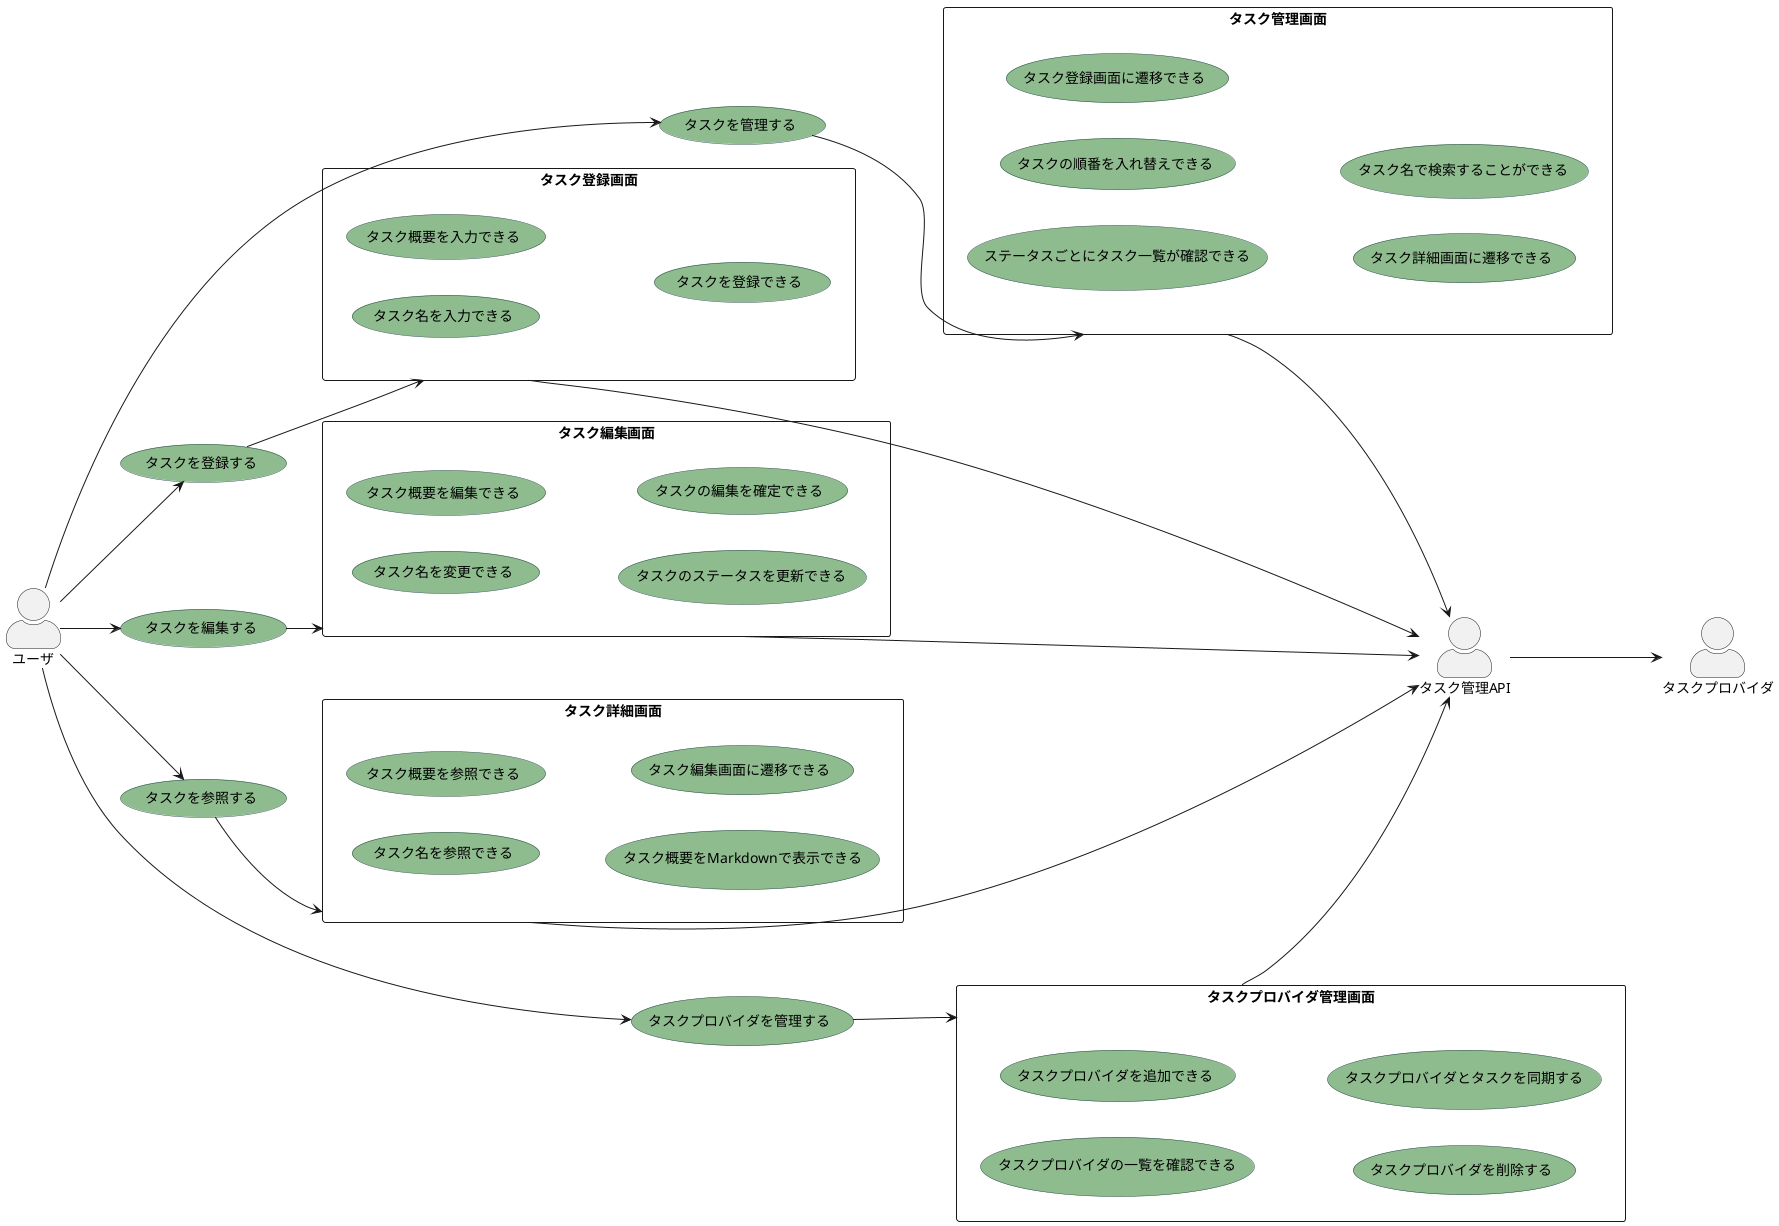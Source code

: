 @startuml MVP
' 設定
left to right direction
skinparam actorStyle awesome
skinparam usecase {
  BackgroundColor DarkSeaGreen
  BorderColor DarkSlateGray
}
' ユースケース
usecase タスクを登録する
usecase タスクを編集する
usecase タスクを参照する
usecase タスクを管理する
usecase タスクプロバイダを管理する

' 画面
rectangle タスク登録画面 {
  usecase タスク名を入力できる
  usecase タスク概要を入力できる
  usecase タスクを登録できる
}
rectangle タスク編集画面 {
  usecase タスク名を変更できる
  usecase タスク概要を編集できる
  usecase タスクのステータスを更新できる
  usecase タスクの編集を確定できる
}
rectangle タスク詳細画面 {
  usecase タスク名を参照できる
  usecase タスク概要を参照できる
  usecase タスク概要をMarkdownで表示できる
  usecase タスク編集画面に遷移できる
}
rectangle タスク管理画面 {
  usecase ステータスごとにタスク一覧が確認できる
  usecase タスクのステータスを更新できる
  usecase タスクの順番を入れ替えできる
  usecase タスク登録画面に遷移できる
  usecase タスク詳細画面に遷移できる
  usecase タスク名で検索することができる
}
rectangle タスクプロバイダ管理画面 {
  usecase タスクプロバイダの一覧を確認できる
  usecase タスクプロバイダを追加できる
  usecase タスクプロバイダを削除する
  usecase タスクプロバイダとタスクを同期する
}

' アクター
actor ユーザ
ユーザ --> タスクを登録する
ユーザ --> タスクを編集する
ユーザ --> タスクを参照する
ユーザ --> タスクを管理する
ユーザ --> タスクプロバイダを管理する

タスクを登録する --> タスク登録画面
タスクを編集する --> タスク編集画面
タスクを参照する --> タスク詳細画面
タスクを管理する --> タスク管理画面
タスクプロバイダを管理する --> タスクプロバイダ管理画面

actor タスク管理API
タスク登録画面 --> タスク管理API
タスク編集画面 --> タスク管理API
タスク詳細画面 --> タスク管理API
タスク管理画面 --> タスク管理API
タスクプロバイダ管理画面 --> タスク管理API

actor タスクプロバイダ
タスク管理API --> タスクプロバイダ

@enduml
